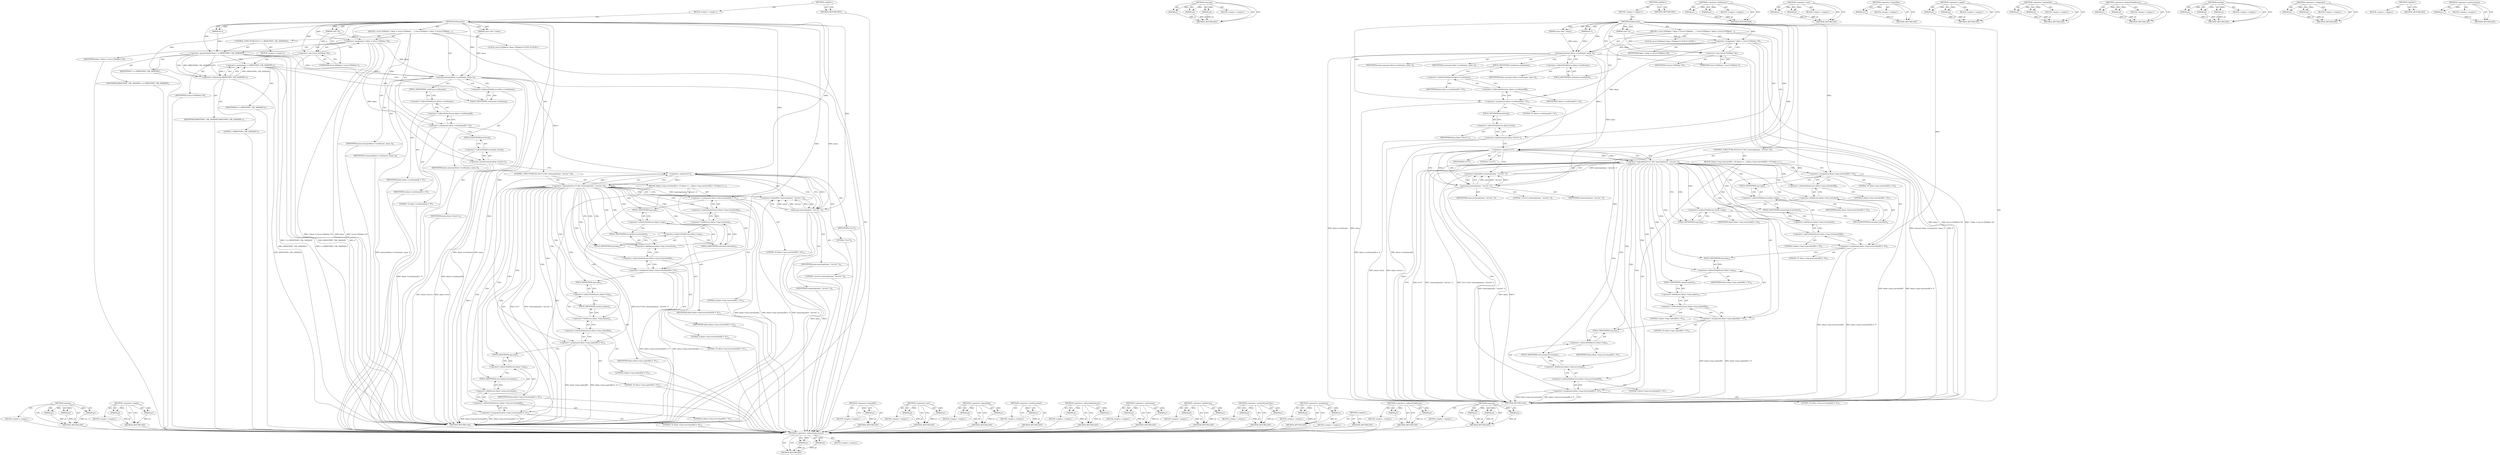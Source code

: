 digraph "memcmp" {
vulnerable_131 [label=<(METHOD,&lt;operator&gt;.indirectIndexAccess)>];
vulnerable_132 [label=<(PARAM,p1)>];
vulnerable_133 [label=<(PARAM,p2)>];
vulnerable_134 [label=<(BLOCK,&lt;empty&gt;,&lt;empty&gt;)>];
vulnerable_135 [label=<(METHOD_RETURN,ANY)>];
vulnerable_154 [label=<(METHOD,memcmp)>];
vulnerable_155 [label=<(PARAM,p1)>];
vulnerable_156 [label=<(PARAM,p2)>];
vulnerable_157 [label=<(PARAM,p3)>];
vulnerable_158 [label=<(BLOCK,&lt;empty&gt;,&lt;empty&gt;)>];
vulnerable_159 [label=<(METHOD_RETURN,ANY)>];
vulnerable_6 [label=<(METHOD,&lt;global&gt;)<SUB>1</SUB>>];
vulnerable_7 [label=<(BLOCK,&lt;empty&gt;,&lt;empty&gt;)<SUB>1</SUB>>];
vulnerable_8 [label=<(METHOD,IGDstartelt)<SUB>1</SUB>>];
vulnerable_9 [label=<(PARAM,void * d)<SUB>1</SUB>>];
vulnerable_10 [label=<(PARAM,const char * name)<SUB>1</SUB>>];
vulnerable_11 [label=<(PARAM,int l)<SUB>1</SUB>>];
vulnerable_12 [label=<(BLOCK,{
 	struct IGDdatas * datas = (struct IGDdatas ...,{
 	struct IGDdatas * datas = (struct IGDdatas ...)<SUB>2</SUB>>];
vulnerable_13 [label="<(LOCAL,struct IGDdatas* datas: IGDdatas*)<SUB>3</SUB>>"];
vulnerable_14 [label=<(&lt;operator&gt;.assignment,* datas = (struct IGDdatas *)d)<SUB>3</SUB>>];
vulnerable_15 [label=<(IDENTIFIER,datas,* datas = (struct IGDdatas *)d)<SUB>3</SUB>>];
vulnerable_16 [label=<(&lt;operator&gt;.cast,(struct IGDdatas *)d)<SUB>3</SUB>>];
vulnerable_17 [label=<(UNKNOWN,struct IGDdatas *,struct IGDdatas *)<SUB>3</SUB>>];
vulnerable_18 [label=<(IDENTIFIER,d,(struct IGDdatas *)d)<SUB>3</SUB>>];
vulnerable_19 [label=<(memcpy,memcpy( datas-&gt;cureltname, name, l))<SUB>4</SUB>>];
vulnerable_20 [label=<(&lt;operator&gt;.indirectFieldAccess,datas-&gt;cureltname)<SUB>4</SUB>>];
vulnerable_21 [label=<(IDENTIFIER,datas,memcpy( datas-&gt;cureltname, name, l))<SUB>4</SUB>>];
vulnerable_22 [label=<(FIELD_IDENTIFIER,cureltname,cureltname)<SUB>4</SUB>>];
vulnerable_23 [label=<(IDENTIFIER,name,memcpy( datas-&gt;cureltname, name, l))<SUB>4</SUB>>];
vulnerable_24 [label=<(IDENTIFIER,l,memcpy( datas-&gt;cureltname, name, l))<SUB>4</SUB>>];
vulnerable_25 [label=<(&lt;operator&gt;.assignment,datas-&gt;cureltname[l] = '\0')<SUB>5</SUB>>];
vulnerable_26 [label=<(&lt;operator&gt;.indirectIndexAccess,datas-&gt;cureltname[l])<SUB>5</SUB>>];
vulnerable_27 [label=<(&lt;operator&gt;.indirectFieldAccess,datas-&gt;cureltname)<SUB>5</SUB>>];
vulnerable_28 [label=<(IDENTIFIER,datas,datas-&gt;cureltname[l] = '\0')<SUB>5</SUB>>];
vulnerable_29 [label=<(FIELD_IDENTIFIER,cureltname,cureltname)<SUB>5</SUB>>];
vulnerable_30 [label=<(IDENTIFIER,l,datas-&gt;cureltname[l] = '\0')<SUB>5</SUB>>];
vulnerable_31 [label=<(LITERAL,'\0',datas-&gt;cureltname[l] = '\0')<SUB>5</SUB>>];
vulnerable_32 [label=<(&lt;operator&gt;.postIncrement,datas-&gt;level++)<SUB>6</SUB>>];
vulnerable_33 [label=<(&lt;operator&gt;.indirectFieldAccess,datas-&gt;level)<SUB>6</SUB>>];
vulnerable_34 [label=<(IDENTIFIER,datas,datas-&gt;level++)<SUB>6</SUB>>];
vulnerable_35 [label=<(FIELD_IDENTIFIER,level,level)<SUB>6</SUB>>];
vulnerable_36 [label=<(CONTROL_STRUCTURE,IF,if ((l==7) &amp;&amp; !memcmp(name, &quot;service&quot;, l)))<SUB>7</SUB>>];
vulnerable_37 [label=<(&lt;operator&gt;.logicalAnd,(l==7) &amp;&amp; !memcmp(name, &quot;service&quot;, l))<SUB>7</SUB>>];
vulnerable_38 [label=<(&lt;operator&gt;.equals,l==7)<SUB>7</SUB>>];
vulnerable_39 [label=<(IDENTIFIER,l,l==7)<SUB>7</SUB>>];
vulnerable_40 [label=<(LITERAL,7,l==7)<SUB>7</SUB>>];
vulnerable_41 [label=<(&lt;operator&gt;.logicalNot,!memcmp(name, &quot;service&quot;, l))<SUB>7</SUB>>];
vulnerable_42 [label=<(memcmp,memcmp(name, &quot;service&quot;, l))<SUB>7</SUB>>];
vulnerable_43 [label=<(IDENTIFIER,name,memcmp(name, &quot;service&quot;, l))<SUB>7</SUB>>];
vulnerable_44 [label=<(LITERAL,&quot;service&quot;,memcmp(name, &quot;service&quot;, l))<SUB>7</SUB>>];
vulnerable_45 [label=<(IDENTIFIER,l,memcmp(name, &quot;service&quot;, l))<SUB>7</SUB>>];
vulnerable_46 [label=<(BLOCK,{
		datas-&gt;tmp.controlurl[0] = '\0';
		datas-&gt;t...,{
		datas-&gt;tmp.controlurl[0] = '\0';
		datas-&gt;t...)<SUB>7</SUB>>];
vulnerable_47 [label=<(&lt;operator&gt;.assignment,datas-&gt;tmp.controlurl[0] = '\0')<SUB>8</SUB>>];
vulnerable_48 [label=<(&lt;operator&gt;.indirectIndexAccess,datas-&gt;tmp.controlurl[0])<SUB>8</SUB>>];
vulnerable_49 [label=<(&lt;operator&gt;.fieldAccess,datas-&gt;tmp.controlurl)<SUB>8</SUB>>];
vulnerable_50 [label=<(&lt;operator&gt;.indirectFieldAccess,datas-&gt;tmp)<SUB>8</SUB>>];
vulnerable_51 [label=<(IDENTIFIER,datas,datas-&gt;tmp.controlurl[0] = '\0')<SUB>8</SUB>>];
vulnerable_52 [label=<(FIELD_IDENTIFIER,tmp,tmp)<SUB>8</SUB>>];
vulnerable_53 [label=<(FIELD_IDENTIFIER,controlurl,controlurl)<SUB>8</SUB>>];
vulnerable_54 [label=<(LITERAL,0,datas-&gt;tmp.controlurl[0] = '\0')<SUB>8</SUB>>];
vulnerable_55 [label=<(LITERAL,'\0',datas-&gt;tmp.controlurl[0] = '\0')<SUB>8</SUB>>];
vulnerable_56 [label=<(&lt;operator&gt;.assignment,datas-&gt;tmp.eventsuburl[0] = '\0')<SUB>9</SUB>>];
vulnerable_57 [label=<(&lt;operator&gt;.indirectIndexAccess,datas-&gt;tmp.eventsuburl[0])<SUB>9</SUB>>];
vulnerable_58 [label=<(&lt;operator&gt;.fieldAccess,datas-&gt;tmp.eventsuburl)<SUB>9</SUB>>];
vulnerable_59 [label=<(&lt;operator&gt;.indirectFieldAccess,datas-&gt;tmp)<SUB>9</SUB>>];
vulnerable_60 [label=<(IDENTIFIER,datas,datas-&gt;tmp.eventsuburl[0] = '\0')<SUB>9</SUB>>];
vulnerable_61 [label=<(FIELD_IDENTIFIER,tmp,tmp)<SUB>9</SUB>>];
vulnerable_62 [label=<(FIELD_IDENTIFIER,eventsuburl,eventsuburl)<SUB>9</SUB>>];
vulnerable_63 [label=<(LITERAL,0,datas-&gt;tmp.eventsuburl[0] = '\0')<SUB>9</SUB>>];
vulnerable_64 [label=<(LITERAL,'\0',datas-&gt;tmp.eventsuburl[0] = '\0')<SUB>9</SUB>>];
vulnerable_65 [label=<(&lt;operator&gt;.assignment,datas-&gt;tmp.scpdurl[0] = '\0')<SUB>10</SUB>>];
vulnerable_66 [label=<(&lt;operator&gt;.indirectIndexAccess,datas-&gt;tmp.scpdurl[0])<SUB>10</SUB>>];
vulnerable_67 [label=<(&lt;operator&gt;.fieldAccess,datas-&gt;tmp.scpdurl)<SUB>10</SUB>>];
vulnerable_68 [label=<(&lt;operator&gt;.indirectFieldAccess,datas-&gt;tmp)<SUB>10</SUB>>];
vulnerable_69 [label=<(IDENTIFIER,datas,datas-&gt;tmp.scpdurl[0] = '\0')<SUB>10</SUB>>];
vulnerable_70 [label=<(FIELD_IDENTIFIER,tmp,tmp)<SUB>10</SUB>>];
vulnerable_71 [label=<(FIELD_IDENTIFIER,scpdurl,scpdurl)<SUB>10</SUB>>];
vulnerable_72 [label=<(LITERAL,0,datas-&gt;tmp.scpdurl[0] = '\0')<SUB>10</SUB>>];
vulnerable_73 [label=<(LITERAL,'\0',datas-&gt;tmp.scpdurl[0] = '\0')<SUB>10</SUB>>];
vulnerable_74 [label=<(&lt;operator&gt;.assignment,datas-&gt;tmp.servicetype[0] = '\0')<SUB>11</SUB>>];
vulnerable_75 [label=<(&lt;operator&gt;.indirectIndexAccess,datas-&gt;tmp.servicetype[0])<SUB>11</SUB>>];
vulnerable_76 [label=<(&lt;operator&gt;.fieldAccess,datas-&gt;tmp.servicetype)<SUB>11</SUB>>];
vulnerable_77 [label=<(&lt;operator&gt;.indirectFieldAccess,datas-&gt;tmp)<SUB>11</SUB>>];
vulnerable_78 [label=<(IDENTIFIER,datas,datas-&gt;tmp.servicetype[0] = '\0')<SUB>11</SUB>>];
vulnerable_79 [label=<(FIELD_IDENTIFIER,tmp,tmp)<SUB>11</SUB>>];
vulnerable_80 [label=<(FIELD_IDENTIFIER,servicetype,servicetype)<SUB>11</SUB>>];
vulnerable_81 [label=<(LITERAL,0,datas-&gt;tmp.servicetype[0] = '\0')<SUB>11</SUB>>];
vulnerable_82 [label=<(LITERAL,'\0',datas-&gt;tmp.servicetype[0] = '\0')<SUB>11</SUB>>];
vulnerable_83 [label=<(METHOD_RETURN,void)<SUB>1</SUB>>];
vulnerable_85 [label=<(METHOD_RETURN,ANY)<SUB>1</SUB>>];
vulnerable_160 [label=<(METHOD,&lt;operator&gt;.fieldAccess)>];
vulnerable_161 [label=<(PARAM,p1)>];
vulnerable_162 [label=<(PARAM,p2)>];
vulnerable_163 [label=<(BLOCK,&lt;empty&gt;,&lt;empty&gt;)>];
vulnerable_164 [label=<(METHOD_RETURN,ANY)>];
vulnerable_115 [label=<(METHOD,&lt;operator&gt;.cast)>];
vulnerable_116 [label=<(PARAM,p1)>];
vulnerable_117 [label=<(PARAM,p2)>];
vulnerable_118 [label=<(BLOCK,&lt;empty&gt;,&lt;empty&gt;)>];
vulnerable_119 [label=<(METHOD_RETURN,ANY)>];
vulnerable_150 [label=<(METHOD,&lt;operator&gt;.logicalNot)>];
vulnerable_151 [label=<(PARAM,p1)>];
vulnerable_152 [label=<(BLOCK,&lt;empty&gt;,&lt;empty&gt;)>];
vulnerable_153 [label=<(METHOD_RETURN,ANY)>];
vulnerable_145 [label=<(METHOD,&lt;operator&gt;.equals)>];
vulnerable_146 [label=<(PARAM,p1)>];
vulnerable_147 [label=<(PARAM,p2)>];
vulnerable_148 [label=<(BLOCK,&lt;empty&gt;,&lt;empty&gt;)>];
vulnerable_149 [label=<(METHOD_RETURN,ANY)>];
vulnerable_140 [label=<(METHOD,&lt;operator&gt;.logicalAnd)>];
vulnerable_141 [label=<(PARAM,p1)>];
vulnerable_142 [label=<(PARAM,p2)>];
vulnerable_143 [label=<(BLOCK,&lt;empty&gt;,&lt;empty&gt;)>];
vulnerable_144 [label=<(METHOD_RETURN,ANY)>];
vulnerable_126 [label=<(METHOD,&lt;operator&gt;.indirectFieldAccess)>];
vulnerable_127 [label=<(PARAM,p1)>];
vulnerable_128 [label=<(PARAM,p2)>];
vulnerable_129 [label=<(BLOCK,&lt;empty&gt;,&lt;empty&gt;)>];
vulnerable_130 [label=<(METHOD_RETURN,ANY)>];
vulnerable_120 [label=<(METHOD,memcpy)>];
vulnerable_121 [label=<(PARAM,p1)>];
vulnerable_122 [label=<(PARAM,p2)>];
vulnerable_123 [label=<(PARAM,p3)>];
vulnerable_124 [label=<(BLOCK,&lt;empty&gt;,&lt;empty&gt;)>];
vulnerable_125 [label=<(METHOD_RETURN,ANY)>];
vulnerable_110 [label=<(METHOD,&lt;operator&gt;.assignment)>];
vulnerable_111 [label=<(PARAM,p1)>];
vulnerable_112 [label=<(PARAM,p2)>];
vulnerable_113 [label=<(BLOCK,&lt;empty&gt;,&lt;empty&gt;)>];
vulnerable_114 [label=<(METHOD_RETURN,ANY)>];
vulnerable_104 [label=<(METHOD,&lt;global&gt;)<SUB>1</SUB>>];
vulnerable_105 [label=<(BLOCK,&lt;empty&gt;,&lt;empty&gt;)>];
vulnerable_106 [label=<(METHOD_RETURN,ANY)>];
vulnerable_136 [label=<(METHOD,&lt;operator&gt;.postIncrement)>];
vulnerable_137 [label=<(PARAM,p1)>];
vulnerable_138 [label=<(BLOCK,&lt;empty&gt;,&lt;empty&gt;)>];
vulnerable_139 [label=<(METHOD_RETURN,ANY)>];
fixed_140 [label=<(METHOD,memcpy)>];
fixed_141 [label=<(PARAM,p1)>];
fixed_142 [label=<(PARAM,p2)>];
fixed_143 [label=<(PARAM,p3)>];
fixed_144 [label=<(BLOCK,&lt;empty&gt;,&lt;empty&gt;)>];
fixed_145 [label=<(METHOD_RETURN,ANY)>];
fixed_165 [label=<(METHOD,&lt;operator&gt;.equals)>];
fixed_166 [label=<(PARAM,p1)>];
fixed_167 [label=<(PARAM,p2)>];
fixed_168 [label=<(BLOCK,&lt;empty&gt;,&lt;empty&gt;)>];
fixed_169 [label=<(METHOD_RETURN,ANY)>];
fixed_6 [label=<(METHOD,&lt;global&gt;)<SUB>1</SUB>>];
fixed_7 [label=<(BLOCK,&lt;empty&gt;,&lt;empty&gt;)<SUB>1</SUB>>];
fixed_8 [label=<(METHOD,IGDstartelt)<SUB>1</SUB>>];
fixed_9 [label=<(PARAM,void * d)<SUB>1</SUB>>];
fixed_10 [label=<(PARAM,const char * name)<SUB>1</SUB>>];
fixed_11 [label=<(PARAM,int l)<SUB>1</SUB>>];
fixed_12 [label=<(BLOCK,{
 	struct IGDdatas * datas = (struct IGDdatas ...,{
 	struct IGDdatas * datas = (struct IGDdatas ...)<SUB>2</SUB>>];
fixed_13 [label="<(LOCAL,struct IGDdatas* datas: IGDdatas*)<SUB>3</SUB>>"];
fixed_14 [label=<(&lt;operator&gt;.assignment,* datas = (struct IGDdatas *)d)<SUB>3</SUB>>];
fixed_15 [label=<(IDENTIFIER,datas,* datas = (struct IGDdatas *)d)<SUB>3</SUB>>];
fixed_16 [label=<(&lt;operator&gt;.cast,(struct IGDdatas *)d)<SUB>3</SUB>>];
fixed_17 [label=<(UNKNOWN,struct IGDdatas *,struct IGDdatas *)<SUB>3</SUB>>];
fixed_18 [label=<(IDENTIFIER,d,(struct IGDdatas *)d)<SUB>3</SUB>>];
fixed_19 [label=<(CONTROL_STRUCTURE,IF,if (l &gt;= MINIUPNPC_URL_MAXSIZE))<SUB>4</SUB>>];
fixed_20 [label=<(&lt;operator&gt;.greaterEqualsThan,l &gt;= MINIUPNPC_URL_MAXSIZE)<SUB>4</SUB>>];
fixed_21 [label=<(IDENTIFIER,l,l &gt;= MINIUPNPC_URL_MAXSIZE)<SUB>4</SUB>>];
fixed_22 [label=<(IDENTIFIER,MINIUPNPC_URL_MAXSIZE,l &gt;= MINIUPNPC_URL_MAXSIZE)<SUB>4</SUB>>];
fixed_23 [label=<(BLOCK,&lt;empty&gt;,&lt;empty&gt;)<SUB>5</SUB>>];
fixed_24 [label=<(&lt;operator&gt;.assignment,l = MINIUPNPC_URL_MAXSIZE-1)<SUB>5</SUB>>];
fixed_25 [label=<(IDENTIFIER,l,l = MINIUPNPC_URL_MAXSIZE-1)<SUB>5</SUB>>];
fixed_26 [label=<(&lt;operator&gt;.subtraction,MINIUPNPC_URL_MAXSIZE-1)<SUB>5</SUB>>];
fixed_27 [label=<(IDENTIFIER,MINIUPNPC_URL_MAXSIZE,MINIUPNPC_URL_MAXSIZE-1)<SUB>5</SUB>>];
fixed_28 [label=<(LITERAL,1,MINIUPNPC_URL_MAXSIZE-1)<SUB>5</SUB>>];
fixed_29 [label=<(memcpy,memcpy(datas-&gt;cureltname, name, l))<SUB>6</SUB>>];
fixed_30 [label=<(&lt;operator&gt;.indirectFieldAccess,datas-&gt;cureltname)<SUB>6</SUB>>];
fixed_31 [label=<(IDENTIFIER,datas,memcpy(datas-&gt;cureltname, name, l))<SUB>6</SUB>>];
fixed_32 [label=<(FIELD_IDENTIFIER,cureltname,cureltname)<SUB>6</SUB>>];
fixed_33 [label=<(IDENTIFIER,name,memcpy(datas-&gt;cureltname, name, l))<SUB>6</SUB>>];
fixed_34 [label=<(IDENTIFIER,l,memcpy(datas-&gt;cureltname, name, l))<SUB>6</SUB>>];
fixed_35 [label=<(&lt;operator&gt;.assignment,datas-&gt;cureltname[l] = '\0')<SUB>7</SUB>>];
fixed_36 [label=<(&lt;operator&gt;.indirectIndexAccess,datas-&gt;cureltname[l])<SUB>7</SUB>>];
fixed_37 [label=<(&lt;operator&gt;.indirectFieldAccess,datas-&gt;cureltname)<SUB>7</SUB>>];
fixed_38 [label=<(IDENTIFIER,datas,datas-&gt;cureltname[l] = '\0')<SUB>7</SUB>>];
fixed_39 [label=<(FIELD_IDENTIFIER,cureltname,cureltname)<SUB>7</SUB>>];
fixed_40 [label=<(IDENTIFIER,l,datas-&gt;cureltname[l] = '\0')<SUB>7</SUB>>];
fixed_41 [label=<(LITERAL,'\0',datas-&gt;cureltname[l] = '\0')<SUB>7</SUB>>];
fixed_42 [label=<(&lt;operator&gt;.postIncrement,datas-&gt;level++)<SUB>8</SUB>>];
fixed_43 [label=<(&lt;operator&gt;.indirectFieldAccess,datas-&gt;level)<SUB>8</SUB>>];
fixed_44 [label=<(IDENTIFIER,datas,datas-&gt;level++)<SUB>8</SUB>>];
fixed_45 [label=<(FIELD_IDENTIFIER,level,level)<SUB>8</SUB>>];
fixed_46 [label=<(CONTROL_STRUCTURE,IF,if ((l==7) &amp;&amp; !memcmp(name, &quot;service&quot;, l)))<SUB>9</SUB>>];
fixed_47 [label=<(&lt;operator&gt;.logicalAnd,(l==7) &amp;&amp; !memcmp(name, &quot;service&quot;, l))<SUB>9</SUB>>];
fixed_48 [label=<(&lt;operator&gt;.equals,l==7)<SUB>9</SUB>>];
fixed_49 [label=<(IDENTIFIER,l,l==7)<SUB>9</SUB>>];
fixed_50 [label=<(LITERAL,7,l==7)<SUB>9</SUB>>];
fixed_51 [label=<(&lt;operator&gt;.logicalNot,!memcmp(name, &quot;service&quot;, l))<SUB>9</SUB>>];
fixed_52 [label=<(memcmp,memcmp(name, &quot;service&quot;, l))<SUB>9</SUB>>];
fixed_53 [label=<(IDENTIFIER,name,memcmp(name, &quot;service&quot;, l))<SUB>9</SUB>>];
fixed_54 [label=<(LITERAL,&quot;service&quot;,memcmp(name, &quot;service&quot;, l))<SUB>9</SUB>>];
fixed_55 [label=<(IDENTIFIER,l,memcmp(name, &quot;service&quot;, l))<SUB>9</SUB>>];
fixed_56 [label=<(BLOCK,{
		datas-&gt;tmp.controlurl[0] = '\0';
		datas-&gt;t...,{
		datas-&gt;tmp.controlurl[0] = '\0';
		datas-&gt;t...)<SUB>9</SUB>>];
fixed_57 [label=<(&lt;operator&gt;.assignment,datas-&gt;tmp.controlurl[0] = '\0')<SUB>10</SUB>>];
fixed_58 [label=<(&lt;operator&gt;.indirectIndexAccess,datas-&gt;tmp.controlurl[0])<SUB>10</SUB>>];
fixed_59 [label=<(&lt;operator&gt;.fieldAccess,datas-&gt;tmp.controlurl)<SUB>10</SUB>>];
fixed_60 [label=<(&lt;operator&gt;.indirectFieldAccess,datas-&gt;tmp)<SUB>10</SUB>>];
fixed_61 [label=<(IDENTIFIER,datas,datas-&gt;tmp.controlurl[0] = '\0')<SUB>10</SUB>>];
fixed_62 [label=<(FIELD_IDENTIFIER,tmp,tmp)<SUB>10</SUB>>];
fixed_63 [label=<(FIELD_IDENTIFIER,controlurl,controlurl)<SUB>10</SUB>>];
fixed_64 [label=<(LITERAL,0,datas-&gt;tmp.controlurl[0] = '\0')<SUB>10</SUB>>];
fixed_65 [label=<(LITERAL,'\0',datas-&gt;tmp.controlurl[0] = '\0')<SUB>10</SUB>>];
fixed_66 [label=<(&lt;operator&gt;.assignment,datas-&gt;tmp.eventsuburl[0] = '\0')<SUB>11</SUB>>];
fixed_67 [label=<(&lt;operator&gt;.indirectIndexAccess,datas-&gt;tmp.eventsuburl[0])<SUB>11</SUB>>];
fixed_68 [label=<(&lt;operator&gt;.fieldAccess,datas-&gt;tmp.eventsuburl)<SUB>11</SUB>>];
fixed_69 [label=<(&lt;operator&gt;.indirectFieldAccess,datas-&gt;tmp)<SUB>11</SUB>>];
fixed_70 [label=<(IDENTIFIER,datas,datas-&gt;tmp.eventsuburl[0] = '\0')<SUB>11</SUB>>];
fixed_71 [label=<(FIELD_IDENTIFIER,tmp,tmp)<SUB>11</SUB>>];
fixed_72 [label=<(FIELD_IDENTIFIER,eventsuburl,eventsuburl)<SUB>11</SUB>>];
fixed_73 [label=<(LITERAL,0,datas-&gt;tmp.eventsuburl[0] = '\0')<SUB>11</SUB>>];
fixed_74 [label=<(LITERAL,'\0',datas-&gt;tmp.eventsuburl[0] = '\0')<SUB>11</SUB>>];
fixed_75 [label=<(&lt;operator&gt;.assignment,datas-&gt;tmp.scpdurl[0] = '\0')<SUB>12</SUB>>];
fixed_76 [label=<(&lt;operator&gt;.indirectIndexAccess,datas-&gt;tmp.scpdurl[0])<SUB>12</SUB>>];
fixed_77 [label=<(&lt;operator&gt;.fieldAccess,datas-&gt;tmp.scpdurl)<SUB>12</SUB>>];
fixed_78 [label=<(&lt;operator&gt;.indirectFieldAccess,datas-&gt;tmp)<SUB>12</SUB>>];
fixed_79 [label=<(IDENTIFIER,datas,datas-&gt;tmp.scpdurl[0] = '\0')<SUB>12</SUB>>];
fixed_80 [label=<(FIELD_IDENTIFIER,tmp,tmp)<SUB>12</SUB>>];
fixed_81 [label=<(FIELD_IDENTIFIER,scpdurl,scpdurl)<SUB>12</SUB>>];
fixed_82 [label=<(LITERAL,0,datas-&gt;tmp.scpdurl[0] = '\0')<SUB>12</SUB>>];
fixed_83 [label=<(LITERAL,'\0',datas-&gt;tmp.scpdurl[0] = '\0')<SUB>12</SUB>>];
fixed_84 [label=<(&lt;operator&gt;.assignment,datas-&gt;tmp.servicetype[0] = '\0')<SUB>13</SUB>>];
fixed_85 [label=<(&lt;operator&gt;.indirectIndexAccess,datas-&gt;tmp.servicetype[0])<SUB>13</SUB>>];
fixed_86 [label=<(&lt;operator&gt;.fieldAccess,datas-&gt;tmp.servicetype)<SUB>13</SUB>>];
fixed_87 [label=<(&lt;operator&gt;.indirectFieldAccess,datas-&gt;tmp)<SUB>13</SUB>>];
fixed_88 [label=<(IDENTIFIER,datas,datas-&gt;tmp.servicetype[0] = '\0')<SUB>13</SUB>>];
fixed_89 [label=<(FIELD_IDENTIFIER,tmp,tmp)<SUB>13</SUB>>];
fixed_90 [label=<(FIELD_IDENTIFIER,servicetype,servicetype)<SUB>13</SUB>>];
fixed_91 [label=<(LITERAL,0,datas-&gt;tmp.servicetype[0] = '\0')<SUB>13</SUB>>];
fixed_92 [label=<(LITERAL,'\0',datas-&gt;tmp.servicetype[0] = '\0')<SUB>13</SUB>>];
fixed_93 [label=<(METHOD_RETURN,void)<SUB>1</SUB>>];
fixed_95 [label=<(METHOD_RETURN,ANY)<SUB>1</SUB>>];
fixed_170 [label=<(METHOD,&lt;operator&gt;.logicalNot)>];
fixed_171 [label=<(PARAM,p1)>];
fixed_172 [label=<(BLOCK,&lt;empty&gt;,&lt;empty&gt;)>];
fixed_173 [label=<(METHOD_RETURN,ANY)>];
fixed_125 [label=<(METHOD,&lt;operator&gt;.cast)>];
fixed_126 [label=<(PARAM,p1)>];
fixed_127 [label=<(PARAM,p2)>];
fixed_128 [label=<(BLOCK,&lt;empty&gt;,&lt;empty&gt;)>];
fixed_129 [label=<(METHOD_RETURN,ANY)>];
fixed_160 [label=<(METHOD,&lt;operator&gt;.logicalAnd)>];
fixed_161 [label=<(PARAM,p1)>];
fixed_162 [label=<(PARAM,p2)>];
fixed_163 [label=<(BLOCK,&lt;empty&gt;,&lt;empty&gt;)>];
fixed_164 [label=<(METHOD_RETURN,ANY)>];
fixed_156 [label=<(METHOD,&lt;operator&gt;.postIncrement)>];
fixed_157 [label=<(PARAM,p1)>];
fixed_158 [label=<(BLOCK,&lt;empty&gt;,&lt;empty&gt;)>];
fixed_159 [label=<(METHOD_RETURN,ANY)>];
fixed_151 [label=<(METHOD,&lt;operator&gt;.indirectIndexAccess)>];
fixed_152 [label=<(PARAM,p1)>];
fixed_153 [label=<(PARAM,p2)>];
fixed_154 [label=<(BLOCK,&lt;empty&gt;,&lt;empty&gt;)>];
fixed_155 [label=<(METHOD_RETURN,ANY)>];
fixed_135 [label=<(METHOD,&lt;operator&gt;.subtraction)>];
fixed_136 [label=<(PARAM,p1)>];
fixed_137 [label=<(PARAM,p2)>];
fixed_138 [label=<(BLOCK,&lt;empty&gt;,&lt;empty&gt;)>];
fixed_139 [label=<(METHOD_RETURN,ANY)>];
fixed_180 [label=<(METHOD,&lt;operator&gt;.fieldAccess)>];
fixed_181 [label=<(PARAM,p1)>];
fixed_182 [label=<(PARAM,p2)>];
fixed_183 [label=<(BLOCK,&lt;empty&gt;,&lt;empty&gt;)>];
fixed_184 [label=<(METHOD_RETURN,ANY)>];
fixed_130 [label=<(METHOD,&lt;operator&gt;.greaterEqualsThan)>];
fixed_131 [label=<(PARAM,p1)>];
fixed_132 [label=<(PARAM,p2)>];
fixed_133 [label=<(BLOCK,&lt;empty&gt;,&lt;empty&gt;)>];
fixed_134 [label=<(METHOD_RETURN,ANY)>];
fixed_120 [label=<(METHOD,&lt;operator&gt;.assignment)>];
fixed_121 [label=<(PARAM,p1)>];
fixed_122 [label=<(PARAM,p2)>];
fixed_123 [label=<(BLOCK,&lt;empty&gt;,&lt;empty&gt;)>];
fixed_124 [label=<(METHOD_RETURN,ANY)>];
fixed_114 [label=<(METHOD,&lt;global&gt;)<SUB>1</SUB>>];
fixed_115 [label=<(BLOCK,&lt;empty&gt;,&lt;empty&gt;)>];
fixed_116 [label=<(METHOD_RETURN,ANY)>];
fixed_146 [label=<(METHOD,&lt;operator&gt;.indirectFieldAccess)>];
fixed_147 [label=<(PARAM,p1)>];
fixed_148 [label=<(PARAM,p2)>];
fixed_149 [label=<(BLOCK,&lt;empty&gt;,&lt;empty&gt;)>];
fixed_150 [label=<(METHOD_RETURN,ANY)>];
fixed_174 [label=<(METHOD,memcmp)>];
fixed_175 [label=<(PARAM,p1)>];
fixed_176 [label=<(PARAM,p2)>];
fixed_177 [label=<(PARAM,p3)>];
fixed_178 [label=<(BLOCK,&lt;empty&gt;,&lt;empty&gt;)>];
fixed_179 [label=<(METHOD_RETURN,ANY)>];
vulnerable_131 -> vulnerable_132  [key=0, label="AST: "];
vulnerable_131 -> vulnerable_132  [key=1, label="DDG: "];
vulnerable_131 -> vulnerable_134  [key=0, label="AST: "];
vulnerable_131 -> vulnerable_133  [key=0, label="AST: "];
vulnerable_131 -> vulnerable_133  [key=1, label="DDG: "];
vulnerable_131 -> vulnerable_135  [key=0, label="AST: "];
vulnerable_131 -> vulnerable_135  [key=1, label="CFG: "];
vulnerable_132 -> vulnerable_135  [key=0, label="DDG: p1"];
vulnerable_133 -> vulnerable_135  [key=0, label="DDG: p2"];
vulnerable_154 -> vulnerable_155  [key=0, label="AST: "];
vulnerable_154 -> vulnerable_155  [key=1, label="DDG: "];
vulnerable_154 -> vulnerable_158  [key=0, label="AST: "];
vulnerable_154 -> vulnerable_156  [key=0, label="AST: "];
vulnerable_154 -> vulnerable_156  [key=1, label="DDG: "];
vulnerable_154 -> vulnerable_159  [key=0, label="AST: "];
vulnerable_154 -> vulnerable_159  [key=1, label="CFG: "];
vulnerable_154 -> vulnerable_157  [key=0, label="AST: "];
vulnerable_154 -> vulnerable_157  [key=1, label="DDG: "];
vulnerable_155 -> vulnerable_159  [key=0, label="DDG: p1"];
vulnerable_156 -> vulnerable_159  [key=0, label="DDG: p2"];
vulnerable_157 -> vulnerable_159  [key=0, label="DDG: p3"];
vulnerable_6 -> vulnerable_7  [key=0, label="AST: "];
vulnerable_6 -> vulnerable_85  [key=0, label="AST: "];
vulnerable_6 -> vulnerable_85  [key=1, label="CFG: "];
vulnerable_7 -> vulnerable_8  [key=0, label="AST: "];
vulnerable_8 -> vulnerable_9  [key=0, label="AST: "];
vulnerable_8 -> vulnerable_9  [key=1, label="DDG: "];
vulnerable_8 -> vulnerable_10  [key=0, label="AST: "];
vulnerable_8 -> vulnerable_10  [key=1, label="DDG: "];
vulnerable_8 -> vulnerable_11  [key=0, label="AST: "];
vulnerable_8 -> vulnerable_11  [key=1, label="DDG: "];
vulnerable_8 -> vulnerable_12  [key=0, label="AST: "];
vulnerable_8 -> vulnerable_83  [key=0, label="AST: "];
vulnerable_8 -> vulnerable_17  [key=0, label="CFG: "];
vulnerable_8 -> vulnerable_14  [key=0, label="DDG: "];
vulnerable_8 -> vulnerable_25  [key=0, label="DDG: "];
vulnerable_8 -> vulnerable_19  [key=0, label="DDG: "];
vulnerable_8 -> vulnerable_16  [key=0, label="DDG: "];
vulnerable_8 -> vulnerable_47  [key=0, label="DDG: "];
vulnerable_8 -> vulnerable_56  [key=0, label="DDG: "];
vulnerable_8 -> vulnerable_65  [key=0, label="DDG: "];
vulnerable_8 -> vulnerable_74  [key=0, label="DDG: "];
vulnerable_8 -> vulnerable_38  [key=0, label="DDG: "];
vulnerable_8 -> vulnerable_42  [key=0, label="DDG: "];
vulnerable_9 -> vulnerable_14  [key=0, label="DDG: d"];
vulnerable_9 -> vulnerable_16  [key=0, label="DDG: d"];
vulnerable_10 -> vulnerable_19  [key=0, label="DDG: name"];
vulnerable_11 -> vulnerable_19  [key=0, label="DDG: l"];
vulnerable_12 -> vulnerable_13  [key=0, label="AST: "];
vulnerable_12 -> vulnerable_14  [key=0, label="AST: "];
vulnerable_12 -> vulnerable_19  [key=0, label="AST: "];
vulnerable_12 -> vulnerable_25  [key=0, label="AST: "];
vulnerable_12 -> vulnerable_32  [key=0, label="AST: "];
vulnerable_12 -> vulnerable_36  [key=0, label="AST: "];
vulnerable_14 -> vulnerable_15  [key=0, label="AST: "];
vulnerable_14 -> vulnerable_16  [key=0, label="AST: "];
vulnerable_14 -> vulnerable_22  [key=0, label="CFG: "];
vulnerable_14 -> vulnerable_83  [key=0, label="DDG: datas"];
vulnerable_14 -> vulnerable_83  [key=1, label="DDG: (struct IGDdatas *)d"];
vulnerable_14 -> vulnerable_83  [key=2, label="DDG: * datas = (struct IGDdatas *)d"];
vulnerable_14 -> vulnerable_19  [key=0, label="DDG: datas"];
vulnerable_14 -> vulnerable_32  [key=0, label="DDG: datas"];
vulnerable_16 -> vulnerable_17  [key=0, label="AST: "];
vulnerable_16 -> vulnerable_18  [key=0, label="AST: "];
vulnerable_16 -> vulnerable_14  [key=0, label="CFG: "];
vulnerable_16 -> vulnerable_83  [key=0, label="DDG: d"];
vulnerable_17 -> vulnerable_16  [key=0, label="CFG: "];
vulnerable_19 -> vulnerable_20  [key=0, label="AST: "];
vulnerable_19 -> vulnerable_23  [key=0, label="AST: "];
vulnerable_19 -> vulnerable_24  [key=0, label="AST: "];
vulnerable_19 -> vulnerable_29  [key=0, label="CFG: "];
vulnerable_19 -> vulnerable_83  [key=0, label="DDG: datas-&gt;cureltname"];
vulnerable_19 -> vulnerable_83  [key=1, label="DDG: name"];
vulnerable_19 -> vulnerable_83  [key=2, label="DDG: memcpy( datas-&gt;cureltname, name, l)"];
vulnerable_19 -> vulnerable_38  [key=0, label="DDG: l"];
vulnerable_19 -> vulnerable_42  [key=0, label="DDG: name"];
vulnerable_20 -> vulnerable_21  [key=0, label="AST: "];
vulnerable_20 -> vulnerable_22  [key=0, label="AST: "];
vulnerable_20 -> vulnerable_19  [key=0, label="CFG: "];
vulnerable_22 -> vulnerable_20  [key=0, label="CFG: "];
vulnerable_25 -> vulnerable_26  [key=0, label="AST: "];
vulnerable_25 -> vulnerable_31  [key=0, label="AST: "];
vulnerable_25 -> vulnerable_35  [key=0, label="CFG: "];
vulnerable_25 -> vulnerable_83  [key=0, label="DDG: datas-&gt;cureltname[l]"];
vulnerable_25 -> vulnerable_83  [key=1, label="DDG: datas-&gt;cureltname[l] = '\0'"];
vulnerable_26 -> vulnerable_27  [key=0, label="AST: "];
vulnerable_26 -> vulnerable_30  [key=0, label="AST: "];
vulnerable_26 -> vulnerable_25  [key=0, label="CFG: "];
vulnerable_27 -> vulnerable_28  [key=0, label="AST: "];
vulnerable_27 -> vulnerable_29  [key=0, label="AST: "];
vulnerable_27 -> vulnerable_26  [key=0, label="CFG: "];
vulnerable_29 -> vulnerable_27  [key=0, label="CFG: "];
vulnerable_32 -> vulnerable_33  [key=0, label="AST: "];
vulnerable_32 -> vulnerable_38  [key=0, label="CFG: "];
vulnerable_32 -> vulnerable_83  [key=0, label="DDG: datas-&gt;level"];
vulnerable_32 -> vulnerable_83  [key=1, label="DDG: datas-&gt;level++"];
vulnerable_33 -> vulnerable_34  [key=0, label="AST: "];
vulnerable_33 -> vulnerable_35  [key=0, label="AST: "];
vulnerable_33 -> vulnerable_32  [key=0, label="CFG: "];
vulnerable_35 -> vulnerable_33  [key=0, label="CFG: "];
vulnerable_36 -> vulnerable_37  [key=0, label="AST: "];
vulnerable_36 -> vulnerable_46  [key=0, label="AST: "];
vulnerable_37 -> vulnerable_38  [key=0, label="AST: "];
vulnerable_37 -> vulnerable_41  [key=0, label="AST: "];
vulnerable_37 -> vulnerable_83  [key=0, label="CFG: "];
vulnerable_37 -> vulnerable_83  [key=1, label="DDG: l==7"];
vulnerable_37 -> vulnerable_83  [key=2, label="DDG: !memcmp(name, &quot;service&quot;, l)"];
vulnerable_37 -> vulnerable_83  [key=3, label="DDG: (l==7) &amp;&amp; !memcmp(name, &quot;service&quot;, l)"];
vulnerable_37 -> vulnerable_52  [key=0, label="CFG: "];
vulnerable_37 -> vulnerable_52  [key=1, label="CDG: "];
vulnerable_37 -> vulnerable_80  [key=0, label="CDG: "];
vulnerable_37 -> vulnerable_47  [key=0, label="CDG: "];
vulnerable_37 -> vulnerable_48  [key=0, label="CDG: "];
vulnerable_37 -> vulnerable_58  [key=0, label="CDG: "];
vulnerable_37 -> vulnerable_68  [key=0, label="CDG: "];
vulnerable_37 -> vulnerable_49  [key=0, label="CDG: "];
vulnerable_37 -> vulnerable_61  [key=0, label="CDG: "];
vulnerable_37 -> vulnerable_77  [key=0, label="CDG: "];
vulnerable_37 -> vulnerable_57  [key=0, label="CDG: "];
vulnerable_37 -> vulnerable_66  [key=0, label="CDG: "];
vulnerable_37 -> vulnerable_71  [key=0, label="CDG: "];
vulnerable_37 -> vulnerable_75  [key=0, label="CDG: "];
vulnerable_37 -> vulnerable_53  [key=0, label="CDG: "];
vulnerable_37 -> vulnerable_56  [key=0, label="CDG: "];
vulnerable_37 -> vulnerable_67  [key=0, label="CDG: "];
vulnerable_37 -> vulnerable_70  [key=0, label="CDG: "];
vulnerable_37 -> vulnerable_74  [key=0, label="CDG: "];
vulnerable_37 -> vulnerable_76  [key=0, label="CDG: "];
vulnerable_37 -> vulnerable_65  [key=0, label="CDG: "];
vulnerable_37 -> vulnerable_50  [key=0, label="CDG: "];
vulnerable_37 -> vulnerable_59  [key=0, label="CDG: "];
vulnerable_37 -> vulnerable_62  [key=0, label="CDG: "];
vulnerable_37 -> vulnerable_79  [key=0, label="CDG: "];
vulnerable_38 -> vulnerable_39  [key=0, label="AST: "];
vulnerable_38 -> vulnerable_40  [key=0, label="AST: "];
vulnerable_38 -> vulnerable_37  [key=0, label="CFG: "];
vulnerable_38 -> vulnerable_37  [key=1, label="DDG: l"];
vulnerable_38 -> vulnerable_37  [key=2, label="DDG: 7"];
vulnerable_38 -> vulnerable_42  [key=0, label="CFG: "];
vulnerable_38 -> vulnerable_42  [key=1, label="DDG: l"];
vulnerable_38 -> vulnerable_42  [key=2, label="CDG: "];
vulnerable_38 -> vulnerable_83  [key=0, label="DDG: l"];
vulnerable_38 -> vulnerable_41  [key=0, label="CDG: "];
vulnerable_41 -> vulnerable_42  [key=0, label="AST: "];
vulnerable_41 -> vulnerable_37  [key=0, label="CFG: "];
vulnerable_41 -> vulnerable_37  [key=1, label="DDG: memcmp(name, &quot;service&quot;, l)"];
vulnerable_41 -> vulnerable_83  [key=0, label="DDG: memcmp(name, &quot;service&quot;, l)"];
vulnerable_42 -> vulnerable_43  [key=0, label="AST: "];
vulnerable_42 -> vulnerable_44  [key=0, label="AST: "];
vulnerable_42 -> vulnerable_45  [key=0, label="AST: "];
vulnerable_42 -> vulnerable_41  [key=0, label="CFG: "];
vulnerable_42 -> vulnerable_41  [key=1, label="DDG: name"];
vulnerable_42 -> vulnerable_41  [key=2, label="DDG: &quot;service&quot;"];
vulnerable_42 -> vulnerable_41  [key=3, label="DDG: l"];
vulnerable_42 -> vulnerable_83  [key=0, label="DDG: name"];
vulnerable_42 -> vulnerable_83  [key=1, label="DDG: l"];
vulnerable_46 -> vulnerable_47  [key=0, label="AST: "];
vulnerable_46 -> vulnerable_56  [key=0, label="AST: "];
vulnerable_46 -> vulnerable_65  [key=0, label="AST: "];
vulnerable_46 -> vulnerable_74  [key=0, label="AST: "];
vulnerable_47 -> vulnerable_48  [key=0, label="AST: "];
vulnerable_47 -> vulnerable_55  [key=0, label="AST: "];
vulnerable_47 -> vulnerable_61  [key=0, label="CFG: "];
vulnerable_47 -> vulnerable_83  [key=0, label="DDG: datas-&gt;tmp.controlurl[0]"];
vulnerable_47 -> vulnerable_83  [key=1, label="DDG: datas-&gt;tmp.controlurl[0] = '\0'"];
vulnerable_48 -> vulnerable_49  [key=0, label="AST: "];
vulnerable_48 -> vulnerable_54  [key=0, label="AST: "];
vulnerable_48 -> vulnerable_47  [key=0, label="CFG: "];
vulnerable_49 -> vulnerable_50  [key=0, label="AST: "];
vulnerable_49 -> vulnerable_53  [key=0, label="AST: "];
vulnerable_49 -> vulnerable_48  [key=0, label="CFG: "];
vulnerable_50 -> vulnerable_51  [key=0, label="AST: "];
vulnerable_50 -> vulnerable_52  [key=0, label="AST: "];
vulnerable_50 -> vulnerable_53  [key=0, label="CFG: "];
vulnerable_52 -> vulnerable_50  [key=0, label="CFG: "];
vulnerable_53 -> vulnerable_49  [key=0, label="CFG: "];
vulnerable_56 -> vulnerable_57  [key=0, label="AST: "];
vulnerable_56 -> vulnerable_64  [key=0, label="AST: "];
vulnerable_56 -> vulnerable_70  [key=0, label="CFG: "];
vulnerable_56 -> vulnerable_83  [key=0, label="DDG: datas-&gt;tmp.eventsuburl[0]"];
vulnerable_56 -> vulnerable_83  [key=1, label="DDG: datas-&gt;tmp.eventsuburl[0] = '\0'"];
vulnerable_57 -> vulnerable_58  [key=0, label="AST: "];
vulnerable_57 -> vulnerable_63  [key=0, label="AST: "];
vulnerable_57 -> vulnerable_56  [key=0, label="CFG: "];
vulnerable_58 -> vulnerable_59  [key=0, label="AST: "];
vulnerable_58 -> vulnerable_62  [key=0, label="AST: "];
vulnerable_58 -> vulnerable_57  [key=0, label="CFG: "];
vulnerable_59 -> vulnerable_60  [key=0, label="AST: "];
vulnerable_59 -> vulnerable_61  [key=0, label="AST: "];
vulnerable_59 -> vulnerable_62  [key=0, label="CFG: "];
vulnerable_61 -> vulnerable_59  [key=0, label="CFG: "];
vulnerable_62 -> vulnerable_58  [key=0, label="CFG: "];
vulnerable_65 -> vulnerable_66  [key=0, label="AST: "];
vulnerable_65 -> vulnerable_73  [key=0, label="AST: "];
vulnerable_65 -> vulnerable_79  [key=0, label="CFG: "];
vulnerable_65 -> vulnerable_83  [key=0, label="DDG: datas-&gt;tmp.scpdurl[0]"];
vulnerable_65 -> vulnerable_83  [key=1, label="DDG: datas-&gt;tmp.scpdurl[0] = '\0'"];
vulnerable_66 -> vulnerable_67  [key=0, label="AST: "];
vulnerable_66 -> vulnerable_72  [key=0, label="AST: "];
vulnerable_66 -> vulnerable_65  [key=0, label="CFG: "];
vulnerable_67 -> vulnerable_68  [key=0, label="AST: "];
vulnerable_67 -> vulnerable_71  [key=0, label="AST: "];
vulnerable_67 -> vulnerable_66  [key=0, label="CFG: "];
vulnerable_68 -> vulnerable_69  [key=0, label="AST: "];
vulnerable_68 -> vulnerable_70  [key=0, label="AST: "];
vulnerable_68 -> vulnerable_71  [key=0, label="CFG: "];
vulnerable_70 -> vulnerable_68  [key=0, label="CFG: "];
vulnerable_71 -> vulnerable_67  [key=0, label="CFG: "];
vulnerable_74 -> vulnerable_75  [key=0, label="AST: "];
vulnerable_74 -> vulnerable_82  [key=0, label="AST: "];
vulnerable_74 -> vulnerable_83  [key=0, label="CFG: "];
vulnerable_74 -> vulnerable_83  [key=1, label="DDG: datas-&gt;tmp.servicetype[0]"];
vulnerable_74 -> vulnerable_83  [key=2, label="DDG: datas-&gt;tmp.servicetype[0] = '\0'"];
vulnerable_75 -> vulnerable_76  [key=0, label="AST: "];
vulnerable_75 -> vulnerable_81  [key=0, label="AST: "];
vulnerable_75 -> vulnerable_74  [key=0, label="CFG: "];
vulnerable_76 -> vulnerable_77  [key=0, label="AST: "];
vulnerable_76 -> vulnerable_80  [key=0, label="AST: "];
vulnerable_76 -> vulnerable_75  [key=0, label="CFG: "];
vulnerable_77 -> vulnerable_78  [key=0, label="AST: "];
vulnerable_77 -> vulnerable_79  [key=0, label="AST: "];
vulnerable_77 -> vulnerable_80  [key=0, label="CFG: "];
vulnerable_79 -> vulnerable_77  [key=0, label="CFG: "];
vulnerable_80 -> vulnerable_76  [key=0, label="CFG: "];
vulnerable_160 -> vulnerable_161  [key=0, label="AST: "];
vulnerable_160 -> vulnerable_161  [key=1, label="DDG: "];
vulnerable_160 -> vulnerable_163  [key=0, label="AST: "];
vulnerable_160 -> vulnerable_162  [key=0, label="AST: "];
vulnerable_160 -> vulnerable_162  [key=1, label="DDG: "];
vulnerable_160 -> vulnerable_164  [key=0, label="AST: "];
vulnerable_160 -> vulnerable_164  [key=1, label="CFG: "];
vulnerable_161 -> vulnerable_164  [key=0, label="DDG: p1"];
vulnerable_162 -> vulnerable_164  [key=0, label="DDG: p2"];
vulnerable_115 -> vulnerable_116  [key=0, label="AST: "];
vulnerable_115 -> vulnerable_116  [key=1, label="DDG: "];
vulnerable_115 -> vulnerable_118  [key=0, label="AST: "];
vulnerable_115 -> vulnerable_117  [key=0, label="AST: "];
vulnerable_115 -> vulnerable_117  [key=1, label="DDG: "];
vulnerable_115 -> vulnerable_119  [key=0, label="AST: "];
vulnerable_115 -> vulnerable_119  [key=1, label="CFG: "];
vulnerable_116 -> vulnerable_119  [key=0, label="DDG: p1"];
vulnerable_117 -> vulnerable_119  [key=0, label="DDG: p2"];
vulnerable_150 -> vulnerable_151  [key=0, label="AST: "];
vulnerable_150 -> vulnerable_151  [key=1, label="DDG: "];
vulnerable_150 -> vulnerable_152  [key=0, label="AST: "];
vulnerable_150 -> vulnerable_153  [key=0, label="AST: "];
vulnerable_150 -> vulnerable_153  [key=1, label="CFG: "];
vulnerable_151 -> vulnerable_153  [key=0, label="DDG: p1"];
vulnerable_145 -> vulnerable_146  [key=0, label="AST: "];
vulnerable_145 -> vulnerable_146  [key=1, label="DDG: "];
vulnerable_145 -> vulnerable_148  [key=0, label="AST: "];
vulnerable_145 -> vulnerable_147  [key=0, label="AST: "];
vulnerable_145 -> vulnerable_147  [key=1, label="DDG: "];
vulnerable_145 -> vulnerable_149  [key=0, label="AST: "];
vulnerable_145 -> vulnerable_149  [key=1, label="CFG: "];
vulnerable_146 -> vulnerable_149  [key=0, label="DDG: p1"];
vulnerable_147 -> vulnerable_149  [key=0, label="DDG: p2"];
vulnerable_140 -> vulnerable_141  [key=0, label="AST: "];
vulnerable_140 -> vulnerable_141  [key=1, label="DDG: "];
vulnerable_140 -> vulnerable_143  [key=0, label="AST: "];
vulnerable_140 -> vulnerable_142  [key=0, label="AST: "];
vulnerable_140 -> vulnerable_142  [key=1, label="DDG: "];
vulnerable_140 -> vulnerable_144  [key=0, label="AST: "];
vulnerable_140 -> vulnerable_144  [key=1, label="CFG: "];
vulnerable_141 -> vulnerable_144  [key=0, label="DDG: p1"];
vulnerable_142 -> vulnerable_144  [key=0, label="DDG: p2"];
vulnerable_126 -> vulnerable_127  [key=0, label="AST: "];
vulnerable_126 -> vulnerable_127  [key=1, label="DDG: "];
vulnerable_126 -> vulnerable_129  [key=0, label="AST: "];
vulnerable_126 -> vulnerable_128  [key=0, label="AST: "];
vulnerable_126 -> vulnerable_128  [key=1, label="DDG: "];
vulnerable_126 -> vulnerable_130  [key=0, label="AST: "];
vulnerable_126 -> vulnerable_130  [key=1, label="CFG: "];
vulnerable_127 -> vulnerable_130  [key=0, label="DDG: p1"];
vulnerable_128 -> vulnerable_130  [key=0, label="DDG: p2"];
vulnerable_120 -> vulnerable_121  [key=0, label="AST: "];
vulnerable_120 -> vulnerable_121  [key=1, label="DDG: "];
vulnerable_120 -> vulnerable_124  [key=0, label="AST: "];
vulnerable_120 -> vulnerable_122  [key=0, label="AST: "];
vulnerable_120 -> vulnerable_122  [key=1, label="DDG: "];
vulnerable_120 -> vulnerable_125  [key=0, label="AST: "];
vulnerable_120 -> vulnerable_125  [key=1, label="CFG: "];
vulnerable_120 -> vulnerable_123  [key=0, label="AST: "];
vulnerable_120 -> vulnerable_123  [key=1, label="DDG: "];
vulnerable_121 -> vulnerable_125  [key=0, label="DDG: p1"];
vulnerable_122 -> vulnerable_125  [key=0, label="DDG: p2"];
vulnerable_123 -> vulnerable_125  [key=0, label="DDG: p3"];
vulnerable_110 -> vulnerable_111  [key=0, label="AST: "];
vulnerable_110 -> vulnerable_111  [key=1, label="DDG: "];
vulnerable_110 -> vulnerable_113  [key=0, label="AST: "];
vulnerable_110 -> vulnerable_112  [key=0, label="AST: "];
vulnerable_110 -> vulnerable_112  [key=1, label="DDG: "];
vulnerable_110 -> vulnerable_114  [key=0, label="AST: "];
vulnerable_110 -> vulnerable_114  [key=1, label="CFG: "];
vulnerable_111 -> vulnerable_114  [key=0, label="DDG: p1"];
vulnerable_112 -> vulnerable_114  [key=0, label="DDG: p2"];
vulnerable_104 -> vulnerable_105  [key=0, label="AST: "];
vulnerable_104 -> vulnerable_106  [key=0, label="AST: "];
vulnerable_104 -> vulnerable_106  [key=1, label="CFG: "];
vulnerable_136 -> vulnerable_137  [key=0, label="AST: "];
vulnerable_136 -> vulnerable_137  [key=1, label="DDG: "];
vulnerable_136 -> vulnerable_138  [key=0, label="AST: "];
vulnerable_136 -> vulnerable_139  [key=0, label="AST: "];
vulnerable_136 -> vulnerable_139  [key=1, label="CFG: "];
vulnerable_137 -> vulnerable_139  [key=0, label="DDG: p1"];
fixed_140 -> fixed_141  [key=0, label="AST: "];
fixed_140 -> fixed_141  [key=1, label="DDG: "];
fixed_140 -> fixed_144  [key=0, label="AST: "];
fixed_140 -> fixed_142  [key=0, label="AST: "];
fixed_140 -> fixed_142  [key=1, label="DDG: "];
fixed_140 -> fixed_145  [key=0, label="AST: "];
fixed_140 -> fixed_145  [key=1, label="CFG: "];
fixed_140 -> fixed_143  [key=0, label="AST: "];
fixed_140 -> fixed_143  [key=1, label="DDG: "];
fixed_141 -> fixed_145  [key=0, label="DDG: p1"];
fixed_142 -> fixed_145  [key=0, label="DDG: p2"];
fixed_143 -> fixed_145  [key=0, label="DDG: p3"];
fixed_144 -> vulnerable_131  [key=0];
fixed_145 -> vulnerable_131  [key=0];
fixed_165 -> fixed_166  [key=0, label="AST: "];
fixed_165 -> fixed_166  [key=1, label="DDG: "];
fixed_165 -> fixed_168  [key=0, label="AST: "];
fixed_165 -> fixed_167  [key=0, label="AST: "];
fixed_165 -> fixed_167  [key=1, label="DDG: "];
fixed_165 -> fixed_169  [key=0, label="AST: "];
fixed_165 -> fixed_169  [key=1, label="CFG: "];
fixed_166 -> fixed_169  [key=0, label="DDG: p1"];
fixed_167 -> fixed_169  [key=0, label="DDG: p2"];
fixed_168 -> vulnerable_131  [key=0];
fixed_169 -> vulnerable_131  [key=0];
fixed_6 -> fixed_7  [key=0, label="AST: "];
fixed_6 -> fixed_95  [key=0, label="AST: "];
fixed_6 -> fixed_95  [key=1, label="CFG: "];
fixed_7 -> fixed_8  [key=0, label="AST: "];
fixed_8 -> fixed_9  [key=0, label="AST: "];
fixed_8 -> fixed_9  [key=1, label="DDG: "];
fixed_8 -> fixed_10  [key=0, label="AST: "];
fixed_8 -> fixed_10  [key=1, label="DDG: "];
fixed_8 -> fixed_11  [key=0, label="AST: "];
fixed_8 -> fixed_11  [key=1, label="DDG: "];
fixed_8 -> fixed_12  [key=0, label="AST: "];
fixed_8 -> fixed_93  [key=0, label="AST: "];
fixed_8 -> fixed_17  [key=0, label="CFG: "];
fixed_8 -> fixed_14  [key=0, label="DDG: "];
fixed_8 -> fixed_35  [key=0, label="DDG: "];
fixed_8 -> fixed_29  [key=0, label="DDG: "];
fixed_8 -> fixed_16  [key=0, label="DDG: "];
fixed_8 -> fixed_20  [key=0, label="DDG: "];
fixed_8 -> fixed_57  [key=0, label="DDG: "];
fixed_8 -> fixed_66  [key=0, label="DDG: "];
fixed_8 -> fixed_75  [key=0, label="DDG: "];
fixed_8 -> fixed_84  [key=0, label="DDG: "];
fixed_8 -> fixed_48  [key=0, label="DDG: "];
fixed_8 -> fixed_26  [key=0, label="DDG: "];
fixed_8 -> fixed_52  [key=0, label="DDG: "];
fixed_9 -> fixed_14  [key=0, label="DDG: d"];
fixed_9 -> fixed_16  [key=0, label="DDG: d"];
fixed_10 -> fixed_29  [key=0, label="DDG: name"];
fixed_11 -> fixed_20  [key=0, label="DDG: l"];
fixed_12 -> fixed_13  [key=0, label="AST: "];
fixed_12 -> fixed_14  [key=0, label="AST: "];
fixed_12 -> fixed_19  [key=0, label="AST: "];
fixed_12 -> fixed_29  [key=0, label="AST: "];
fixed_12 -> fixed_35  [key=0, label="AST: "];
fixed_12 -> fixed_42  [key=0, label="AST: "];
fixed_12 -> fixed_46  [key=0, label="AST: "];
fixed_13 -> vulnerable_131  [key=0];
fixed_14 -> fixed_15  [key=0, label="AST: "];
fixed_14 -> fixed_16  [key=0, label="AST: "];
fixed_14 -> fixed_20  [key=0, label="CFG: "];
fixed_14 -> fixed_93  [key=0, label="DDG: datas"];
fixed_14 -> fixed_93  [key=1, label="DDG: (struct IGDdatas *)d"];
fixed_14 -> fixed_93  [key=2, label="DDG: * datas = (struct IGDdatas *)d"];
fixed_14 -> fixed_29  [key=0, label="DDG: datas"];
fixed_14 -> fixed_42  [key=0, label="DDG: datas"];
fixed_15 -> vulnerable_131  [key=0];
fixed_16 -> fixed_17  [key=0, label="AST: "];
fixed_16 -> fixed_18  [key=0, label="AST: "];
fixed_16 -> fixed_14  [key=0, label="CFG: "];
fixed_16 -> fixed_93  [key=0, label="DDG: d"];
fixed_17 -> fixed_16  [key=0, label="CFG: "];
fixed_18 -> vulnerable_131  [key=0];
fixed_19 -> fixed_20  [key=0, label="AST: "];
fixed_19 -> fixed_23  [key=0, label="AST: "];
fixed_20 -> fixed_21  [key=0, label="AST: "];
fixed_20 -> fixed_22  [key=0, label="AST: "];
fixed_20 -> fixed_26  [key=0, label="CFG: "];
fixed_20 -> fixed_26  [key=1, label="DDG: MINIUPNPC_URL_MAXSIZE"];
fixed_20 -> fixed_26  [key=2, label="CDG: "];
fixed_20 -> fixed_32  [key=0, label="CFG: "];
fixed_20 -> fixed_93  [key=0, label="DDG: MINIUPNPC_URL_MAXSIZE"];
fixed_20 -> fixed_93  [key=1, label="DDG: l &gt;= MINIUPNPC_URL_MAXSIZE"];
fixed_20 -> fixed_29  [key=0, label="DDG: l"];
fixed_20 -> fixed_24  [key=0, label="CDG: "];
fixed_21 -> vulnerable_131  [key=0];
fixed_22 -> vulnerable_131  [key=0];
fixed_23 -> fixed_24  [key=0, label="AST: "];
fixed_24 -> fixed_25  [key=0, label="AST: "];
fixed_24 -> fixed_26  [key=0, label="AST: "];
fixed_24 -> fixed_32  [key=0, label="CFG: "];
fixed_24 -> fixed_93  [key=0, label="DDG: MINIUPNPC_URL_MAXSIZE-1"];
fixed_24 -> fixed_93  [key=1, label="DDG: l = MINIUPNPC_URL_MAXSIZE-1"];
fixed_24 -> fixed_29  [key=0, label="DDG: l"];
fixed_25 -> vulnerable_131  [key=0];
fixed_26 -> fixed_27  [key=0, label="AST: "];
fixed_26 -> fixed_28  [key=0, label="AST: "];
fixed_26 -> fixed_24  [key=0, label="CFG: "];
fixed_26 -> fixed_24  [key=1, label="DDG: MINIUPNPC_URL_MAXSIZE"];
fixed_26 -> fixed_24  [key=2, label="DDG: 1"];
fixed_26 -> fixed_93  [key=0, label="DDG: MINIUPNPC_URL_MAXSIZE"];
fixed_27 -> vulnerable_131  [key=0];
fixed_28 -> vulnerable_131  [key=0];
fixed_29 -> fixed_30  [key=0, label="AST: "];
fixed_29 -> fixed_33  [key=0, label="AST: "];
fixed_29 -> fixed_34  [key=0, label="AST: "];
fixed_29 -> fixed_39  [key=0, label="CFG: "];
fixed_29 -> fixed_93  [key=0, label="DDG: datas-&gt;cureltname"];
fixed_29 -> fixed_93  [key=1, label="DDG: name"];
fixed_29 -> fixed_93  [key=2, label="DDG: memcpy(datas-&gt;cureltname, name, l)"];
fixed_29 -> fixed_48  [key=0, label="DDG: l"];
fixed_29 -> fixed_52  [key=0, label="DDG: name"];
fixed_30 -> fixed_31  [key=0, label="AST: "];
fixed_30 -> fixed_32  [key=0, label="AST: "];
fixed_30 -> fixed_29  [key=0, label="CFG: "];
fixed_31 -> vulnerable_131  [key=0];
fixed_32 -> fixed_30  [key=0, label="CFG: "];
fixed_33 -> vulnerable_131  [key=0];
fixed_34 -> vulnerable_131  [key=0];
fixed_35 -> fixed_36  [key=0, label="AST: "];
fixed_35 -> fixed_41  [key=0, label="AST: "];
fixed_35 -> fixed_45  [key=0, label="CFG: "];
fixed_35 -> fixed_93  [key=0, label="DDG: datas-&gt;cureltname[l]"];
fixed_35 -> fixed_93  [key=1, label="DDG: datas-&gt;cureltname[l] = '\0'"];
fixed_36 -> fixed_37  [key=0, label="AST: "];
fixed_36 -> fixed_40  [key=0, label="AST: "];
fixed_36 -> fixed_35  [key=0, label="CFG: "];
fixed_37 -> fixed_38  [key=0, label="AST: "];
fixed_37 -> fixed_39  [key=0, label="AST: "];
fixed_37 -> fixed_36  [key=0, label="CFG: "];
fixed_38 -> vulnerable_131  [key=0];
fixed_39 -> fixed_37  [key=0, label="CFG: "];
fixed_40 -> vulnerable_131  [key=0];
fixed_41 -> vulnerable_131  [key=0];
fixed_42 -> fixed_43  [key=0, label="AST: "];
fixed_42 -> fixed_48  [key=0, label="CFG: "];
fixed_42 -> fixed_93  [key=0, label="DDG: datas-&gt;level"];
fixed_42 -> fixed_93  [key=1, label="DDG: datas-&gt;level++"];
fixed_43 -> fixed_44  [key=0, label="AST: "];
fixed_43 -> fixed_45  [key=0, label="AST: "];
fixed_43 -> fixed_42  [key=0, label="CFG: "];
fixed_44 -> vulnerable_131  [key=0];
fixed_45 -> fixed_43  [key=0, label="CFG: "];
fixed_46 -> fixed_47  [key=0, label="AST: "];
fixed_46 -> fixed_56  [key=0, label="AST: "];
fixed_47 -> fixed_48  [key=0, label="AST: "];
fixed_47 -> fixed_51  [key=0, label="AST: "];
fixed_47 -> fixed_93  [key=0, label="CFG: "];
fixed_47 -> fixed_93  [key=1, label="DDG: l==7"];
fixed_47 -> fixed_93  [key=2, label="DDG: !memcmp(name, &quot;service&quot;, l)"];
fixed_47 -> fixed_93  [key=3, label="DDG: (l==7) &amp;&amp; !memcmp(name, &quot;service&quot;, l)"];
fixed_47 -> fixed_62  [key=0, label="CFG: "];
fixed_47 -> fixed_62  [key=1, label="CDG: "];
fixed_47 -> fixed_80  [key=0, label="CDG: "];
fixed_47 -> fixed_58  [key=0, label="CDG: "];
fixed_47 -> fixed_68  [key=0, label="CDG: "];
fixed_47 -> fixed_60  [key=0, label="CDG: "];
fixed_47 -> fixed_77  [key=0, label="CDG: "];
fixed_47 -> fixed_57  [key=0, label="CDG: "];
fixed_47 -> fixed_89  [key=0, label="CDG: "];
fixed_47 -> fixed_66  [key=0, label="CDG: "];
fixed_47 -> fixed_71  [key=0, label="CDG: "];
fixed_47 -> fixed_75  [key=0, label="CDG: "];
fixed_47 -> fixed_81  [key=0, label="CDG: "];
fixed_47 -> fixed_84  [key=0, label="CDG: "];
fixed_47 -> fixed_85  [key=0, label="CDG: "];
fixed_47 -> fixed_72  [key=0, label="CDG: "];
fixed_47 -> fixed_69  [key=0, label="CDG: "];
fixed_47 -> fixed_67  [key=0, label="CDG: "];
fixed_47 -> fixed_63  [key=0, label="CDG: "];
fixed_47 -> fixed_76  [key=0, label="CDG: "];
fixed_47 -> fixed_59  [key=0, label="CDG: "];
fixed_47 -> fixed_87  [key=0, label="CDG: "];
fixed_47 -> fixed_90  [key=0, label="CDG: "];
fixed_47 -> fixed_78  [key=0, label="CDG: "];
fixed_47 -> fixed_86  [key=0, label="CDG: "];
fixed_48 -> fixed_49  [key=0, label="AST: "];
fixed_48 -> fixed_50  [key=0, label="AST: "];
fixed_48 -> fixed_47  [key=0, label="CFG: "];
fixed_48 -> fixed_47  [key=1, label="DDG: l"];
fixed_48 -> fixed_47  [key=2, label="DDG: 7"];
fixed_48 -> fixed_52  [key=0, label="CFG: "];
fixed_48 -> fixed_52  [key=1, label="DDG: l"];
fixed_48 -> fixed_52  [key=2, label="CDG: "];
fixed_48 -> fixed_93  [key=0, label="DDG: l"];
fixed_48 -> fixed_51  [key=0, label="CDG: "];
fixed_49 -> vulnerable_131  [key=0];
fixed_50 -> vulnerable_131  [key=0];
fixed_51 -> fixed_52  [key=0, label="AST: "];
fixed_51 -> fixed_47  [key=0, label="CFG: "];
fixed_51 -> fixed_47  [key=1, label="DDG: memcmp(name, &quot;service&quot;, l)"];
fixed_51 -> fixed_93  [key=0, label="DDG: memcmp(name, &quot;service&quot;, l)"];
fixed_52 -> fixed_53  [key=0, label="AST: "];
fixed_52 -> fixed_54  [key=0, label="AST: "];
fixed_52 -> fixed_55  [key=0, label="AST: "];
fixed_52 -> fixed_51  [key=0, label="CFG: "];
fixed_52 -> fixed_51  [key=1, label="DDG: name"];
fixed_52 -> fixed_51  [key=2, label="DDG: &quot;service&quot;"];
fixed_52 -> fixed_51  [key=3, label="DDG: l"];
fixed_52 -> fixed_93  [key=0, label="DDG: name"];
fixed_52 -> fixed_93  [key=1, label="DDG: l"];
fixed_53 -> vulnerable_131  [key=0];
fixed_54 -> vulnerable_131  [key=0];
fixed_55 -> vulnerable_131  [key=0];
fixed_56 -> fixed_57  [key=0, label="AST: "];
fixed_56 -> fixed_66  [key=0, label="AST: "];
fixed_56 -> fixed_75  [key=0, label="AST: "];
fixed_56 -> fixed_84  [key=0, label="AST: "];
fixed_57 -> fixed_58  [key=0, label="AST: "];
fixed_57 -> fixed_65  [key=0, label="AST: "];
fixed_57 -> fixed_71  [key=0, label="CFG: "];
fixed_57 -> fixed_93  [key=0, label="DDG: datas-&gt;tmp.controlurl[0]"];
fixed_57 -> fixed_93  [key=1, label="DDG: datas-&gt;tmp.controlurl[0] = '\0'"];
fixed_58 -> fixed_59  [key=0, label="AST: "];
fixed_58 -> fixed_64  [key=0, label="AST: "];
fixed_58 -> fixed_57  [key=0, label="CFG: "];
fixed_59 -> fixed_60  [key=0, label="AST: "];
fixed_59 -> fixed_63  [key=0, label="AST: "];
fixed_59 -> fixed_58  [key=0, label="CFG: "];
fixed_60 -> fixed_61  [key=0, label="AST: "];
fixed_60 -> fixed_62  [key=0, label="AST: "];
fixed_60 -> fixed_63  [key=0, label="CFG: "];
fixed_61 -> vulnerable_131  [key=0];
fixed_62 -> fixed_60  [key=0, label="CFG: "];
fixed_63 -> fixed_59  [key=0, label="CFG: "];
fixed_64 -> vulnerable_131  [key=0];
fixed_65 -> vulnerable_131  [key=0];
fixed_66 -> fixed_67  [key=0, label="AST: "];
fixed_66 -> fixed_74  [key=0, label="AST: "];
fixed_66 -> fixed_80  [key=0, label="CFG: "];
fixed_66 -> fixed_93  [key=0, label="DDG: datas-&gt;tmp.eventsuburl[0]"];
fixed_66 -> fixed_93  [key=1, label="DDG: datas-&gt;tmp.eventsuburl[0] = '\0'"];
fixed_67 -> fixed_68  [key=0, label="AST: "];
fixed_67 -> fixed_73  [key=0, label="AST: "];
fixed_67 -> fixed_66  [key=0, label="CFG: "];
fixed_68 -> fixed_69  [key=0, label="AST: "];
fixed_68 -> fixed_72  [key=0, label="AST: "];
fixed_68 -> fixed_67  [key=0, label="CFG: "];
fixed_69 -> fixed_70  [key=0, label="AST: "];
fixed_69 -> fixed_71  [key=0, label="AST: "];
fixed_69 -> fixed_72  [key=0, label="CFG: "];
fixed_70 -> vulnerable_131  [key=0];
fixed_71 -> fixed_69  [key=0, label="CFG: "];
fixed_72 -> fixed_68  [key=0, label="CFG: "];
fixed_73 -> vulnerable_131  [key=0];
fixed_74 -> vulnerable_131  [key=0];
fixed_75 -> fixed_76  [key=0, label="AST: "];
fixed_75 -> fixed_83  [key=0, label="AST: "];
fixed_75 -> fixed_89  [key=0, label="CFG: "];
fixed_75 -> fixed_93  [key=0, label="DDG: datas-&gt;tmp.scpdurl[0]"];
fixed_75 -> fixed_93  [key=1, label="DDG: datas-&gt;tmp.scpdurl[0] = '\0'"];
fixed_76 -> fixed_77  [key=0, label="AST: "];
fixed_76 -> fixed_82  [key=0, label="AST: "];
fixed_76 -> fixed_75  [key=0, label="CFG: "];
fixed_77 -> fixed_78  [key=0, label="AST: "];
fixed_77 -> fixed_81  [key=0, label="AST: "];
fixed_77 -> fixed_76  [key=0, label="CFG: "];
fixed_78 -> fixed_79  [key=0, label="AST: "];
fixed_78 -> fixed_80  [key=0, label="AST: "];
fixed_78 -> fixed_81  [key=0, label="CFG: "];
fixed_79 -> vulnerable_131  [key=0];
fixed_80 -> fixed_78  [key=0, label="CFG: "];
fixed_81 -> fixed_77  [key=0, label="CFG: "];
fixed_82 -> vulnerable_131  [key=0];
fixed_83 -> vulnerable_131  [key=0];
fixed_84 -> fixed_85  [key=0, label="AST: "];
fixed_84 -> fixed_92  [key=0, label="AST: "];
fixed_84 -> fixed_93  [key=0, label="CFG: "];
fixed_84 -> fixed_93  [key=1, label="DDG: datas-&gt;tmp.servicetype[0]"];
fixed_84 -> fixed_93  [key=2, label="DDG: datas-&gt;tmp.servicetype[0] = '\0'"];
fixed_85 -> fixed_86  [key=0, label="AST: "];
fixed_85 -> fixed_91  [key=0, label="AST: "];
fixed_85 -> fixed_84  [key=0, label="CFG: "];
fixed_86 -> fixed_87  [key=0, label="AST: "];
fixed_86 -> fixed_90  [key=0, label="AST: "];
fixed_86 -> fixed_85  [key=0, label="CFG: "];
fixed_87 -> fixed_88  [key=0, label="AST: "];
fixed_87 -> fixed_89  [key=0, label="AST: "];
fixed_87 -> fixed_90  [key=0, label="CFG: "];
fixed_88 -> vulnerable_131  [key=0];
fixed_89 -> fixed_87  [key=0, label="CFG: "];
fixed_90 -> fixed_86  [key=0, label="CFG: "];
fixed_91 -> vulnerable_131  [key=0];
fixed_92 -> vulnerable_131  [key=0];
fixed_93 -> vulnerable_131  [key=0];
fixed_95 -> vulnerable_131  [key=0];
fixed_170 -> fixed_171  [key=0, label="AST: "];
fixed_170 -> fixed_171  [key=1, label="DDG: "];
fixed_170 -> fixed_172  [key=0, label="AST: "];
fixed_170 -> fixed_173  [key=0, label="AST: "];
fixed_170 -> fixed_173  [key=1, label="CFG: "];
fixed_171 -> fixed_173  [key=0, label="DDG: p1"];
fixed_172 -> vulnerable_131  [key=0];
fixed_173 -> vulnerable_131  [key=0];
fixed_125 -> fixed_126  [key=0, label="AST: "];
fixed_125 -> fixed_126  [key=1, label="DDG: "];
fixed_125 -> fixed_128  [key=0, label="AST: "];
fixed_125 -> fixed_127  [key=0, label="AST: "];
fixed_125 -> fixed_127  [key=1, label="DDG: "];
fixed_125 -> fixed_129  [key=0, label="AST: "];
fixed_125 -> fixed_129  [key=1, label="CFG: "];
fixed_126 -> fixed_129  [key=0, label="DDG: p1"];
fixed_127 -> fixed_129  [key=0, label="DDG: p2"];
fixed_128 -> vulnerable_131  [key=0];
fixed_129 -> vulnerable_131  [key=0];
fixed_160 -> fixed_161  [key=0, label="AST: "];
fixed_160 -> fixed_161  [key=1, label="DDG: "];
fixed_160 -> fixed_163  [key=0, label="AST: "];
fixed_160 -> fixed_162  [key=0, label="AST: "];
fixed_160 -> fixed_162  [key=1, label="DDG: "];
fixed_160 -> fixed_164  [key=0, label="AST: "];
fixed_160 -> fixed_164  [key=1, label="CFG: "];
fixed_161 -> fixed_164  [key=0, label="DDG: p1"];
fixed_162 -> fixed_164  [key=0, label="DDG: p2"];
fixed_163 -> vulnerable_131  [key=0];
fixed_164 -> vulnerable_131  [key=0];
fixed_156 -> fixed_157  [key=0, label="AST: "];
fixed_156 -> fixed_157  [key=1, label="DDG: "];
fixed_156 -> fixed_158  [key=0, label="AST: "];
fixed_156 -> fixed_159  [key=0, label="AST: "];
fixed_156 -> fixed_159  [key=1, label="CFG: "];
fixed_157 -> fixed_159  [key=0, label="DDG: p1"];
fixed_158 -> vulnerable_131  [key=0];
fixed_159 -> vulnerable_131  [key=0];
fixed_151 -> fixed_152  [key=0, label="AST: "];
fixed_151 -> fixed_152  [key=1, label="DDG: "];
fixed_151 -> fixed_154  [key=0, label="AST: "];
fixed_151 -> fixed_153  [key=0, label="AST: "];
fixed_151 -> fixed_153  [key=1, label="DDG: "];
fixed_151 -> fixed_155  [key=0, label="AST: "];
fixed_151 -> fixed_155  [key=1, label="CFG: "];
fixed_152 -> fixed_155  [key=0, label="DDG: p1"];
fixed_153 -> fixed_155  [key=0, label="DDG: p2"];
fixed_154 -> vulnerable_131  [key=0];
fixed_155 -> vulnerable_131  [key=0];
fixed_135 -> fixed_136  [key=0, label="AST: "];
fixed_135 -> fixed_136  [key=1, label="DDG: "];
fixed_135 -> fixed_138  [key=0, label="AST: "];
fixed_135 -> fixed_137  [key=0, label="AST: "];
fixed_135 -> fixed_137  [key=1, label="DDG: "];
fixed_135 -> fixed_139  [key=0, label="AST: "];
fixed_135 -> fixed_139  [key=1, label="CFG: "];
fixed_136 -> fixed_139  [key=0, label="DDG: p1"];
fixed_137 -> fixed_139  [key=0, label="DDG: p2"];
fixed_138 -> vulnerable_131  [key=0];
fixed_139 -> vulnerable_131  [key=0];
fixed_180 -> fixed_181  [key=0, label="AST: "];
fixed_180 -> fixed_181  [key=1, label="DDG: "];
fixed_180 -> fixed_183  [key=0, label="AST: "];
fixed_180 -> fixed_182  [key=0, label="AST: "];
fixed_180 -> fixed_182  [key=1, label="DDG: "];
fixed_180 -> fixed_184  [key=0, label="AST: "];
fixed_180 -> fixed_184  [key=1, label="CFG: "];
fixed_181 -> fixed_184  [key=0, label="DDG: p1"];
fixed_182 -> fixed_184  [key=0, label="DDG: p2"];
fixed_183 -> vulnerable_131  [key=0];
fixed_184 -> vulnerable_131  [key=0];
fixed_130 -> fixed_131  [key=0, label="AST: "];
fixed_130 -> fixed_131  [key=1, label="DDG: "];
fixed_130 -> fixed_133  [key=0, label="AST: "];
fixed_130 -> fixed_132  [key=0, label="AST: "];
fixed_130 -> fixed_132  [key=1, label="DDG: "];
fixed_130 -> fixed_134  [key=0, label="AST: "];
fixed_130 -> fixed_134  [key=1, label="CFG: "];
fixed_131 -> fixed_134  [key=0, label="DDG: p1"];
fixed_132 -> fixed_134  [key=0, label="DDG: p2"];
fixed_133 -> vulnerable_131  [key=0];
fixed_134 -> vulnerable_131  [key=0];
fixed_120 -> fixed_121  [key=0, label="AST: "];
fixed_120 -> fixed_121  [key=1, label="DDG: "];
fixed_120 -> fixed_123  [key=0, label="AST: "];
fixed_120 -> fixed_122  [key=0, label="AST: "];
fixed_120 -> fixed_122  [key=1, label="DDG: "];
fixed_120 -> fixed_124  [key=0, label="AST: "];
fixed_120 -> fixed_124  [key=1, label="CFG: "];
fixed_121 -> fixed_124  [key=0, label="DDG: p1"];
fixed_122 -> fixed_124  [key=0, label="DDG: p2"];
fixed_123 -> vulnerable_131  [key=0];
fixed_124 -> vulnerable_131  [key=0];
fixed_114 -> fixed_115  [key=0, label="AST: "];
fixed_114 -> fixed_116  [key=0, label="AST: "];
fixed_114 -> fixed_116  [key=1, label="CFG: "];
fixed_115 -> vulnerable_131  [key=0];
fixed_116 -> vulnerable_131  [key=0];
fixed_146 -> fixed_147  [key=0, label="AST: "];
fixed_146 -> fixed_147  [key=1, label="DDG: "];
fixed_146 -> fixed_149  [key=0, label="AST: "];
fixed_146 -> fixed_148  [key=0, label="AST: "];
fixed_146 -> fixed_148  [key=1, label="DDG: "];
fixed_146 -> fixed_150  [key=0, label="AST: "];
fixed_146 -> fixed_150  [key=1, label="CFG: "];
fixed_147 -> fixed_150  [key=0, label="DDG: p1"];
fixed_148 -> fixed_150  [key=0, label="DDG: p2"];
fixed_149 -> vulnerable_131  [key=0];
fixed_150 -> vulnerable_131  [key=0];
fixed_174 -> fixed_175  [key=0, label="AST: "];
fixed_174 -> fixed_175  [key=1, label="DDG: "];
fixed_174 -> fixed_178  [key=0, label="AST: "];
fixed_174 -> fixed_176  [key=0, label="AST: "];
fixed_174 -> fixed_176  [key=1, label="DDG: "];
fixed_174 -> fixed_179  [key=0, label="AST: "];
fixed_174 -> fixed_179  [key=1, label="CFG: "];
fixed_174 -> fixed_177  [key=0, label="AST: "];
fixed_174 -> fixed_177  [key=1, label="DDG: "];
fixed_175 -> fixed_179  [key=0, label="DDG: p1"];
fixed_176 -> fixed_179  [key=0, label="DDG: p2"];
fixed_177 -> fixed_179  [key=0, label="DDG: p3"];
fixed_178 -> vulnerable_131  [key=0];
fixed_179 -> vulnerable_131  [key=0];
}
